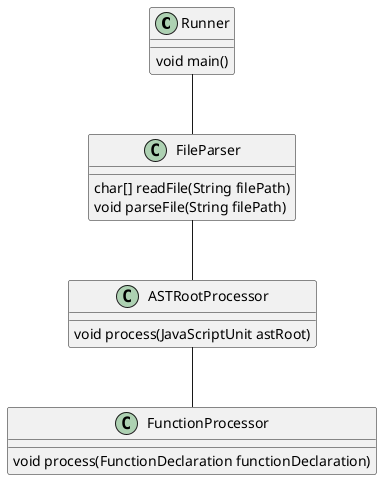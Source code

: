 @startuml

class Runner {
    void main()
}
Runner -- FileParser

class FileParser{
    char[] readFile(String filePath)
    void parseFile(String filePath)
}
FileParser -- ASTRootProcessor

class ASTRootProcessor{
    void process(JavaScriptUnit astRoot)
}
ASTRootProcessor -- FunctionProcessor

class FunctionProcessor{
    void process(FunctionDeclaration functionDeclaration)
}

@enduml